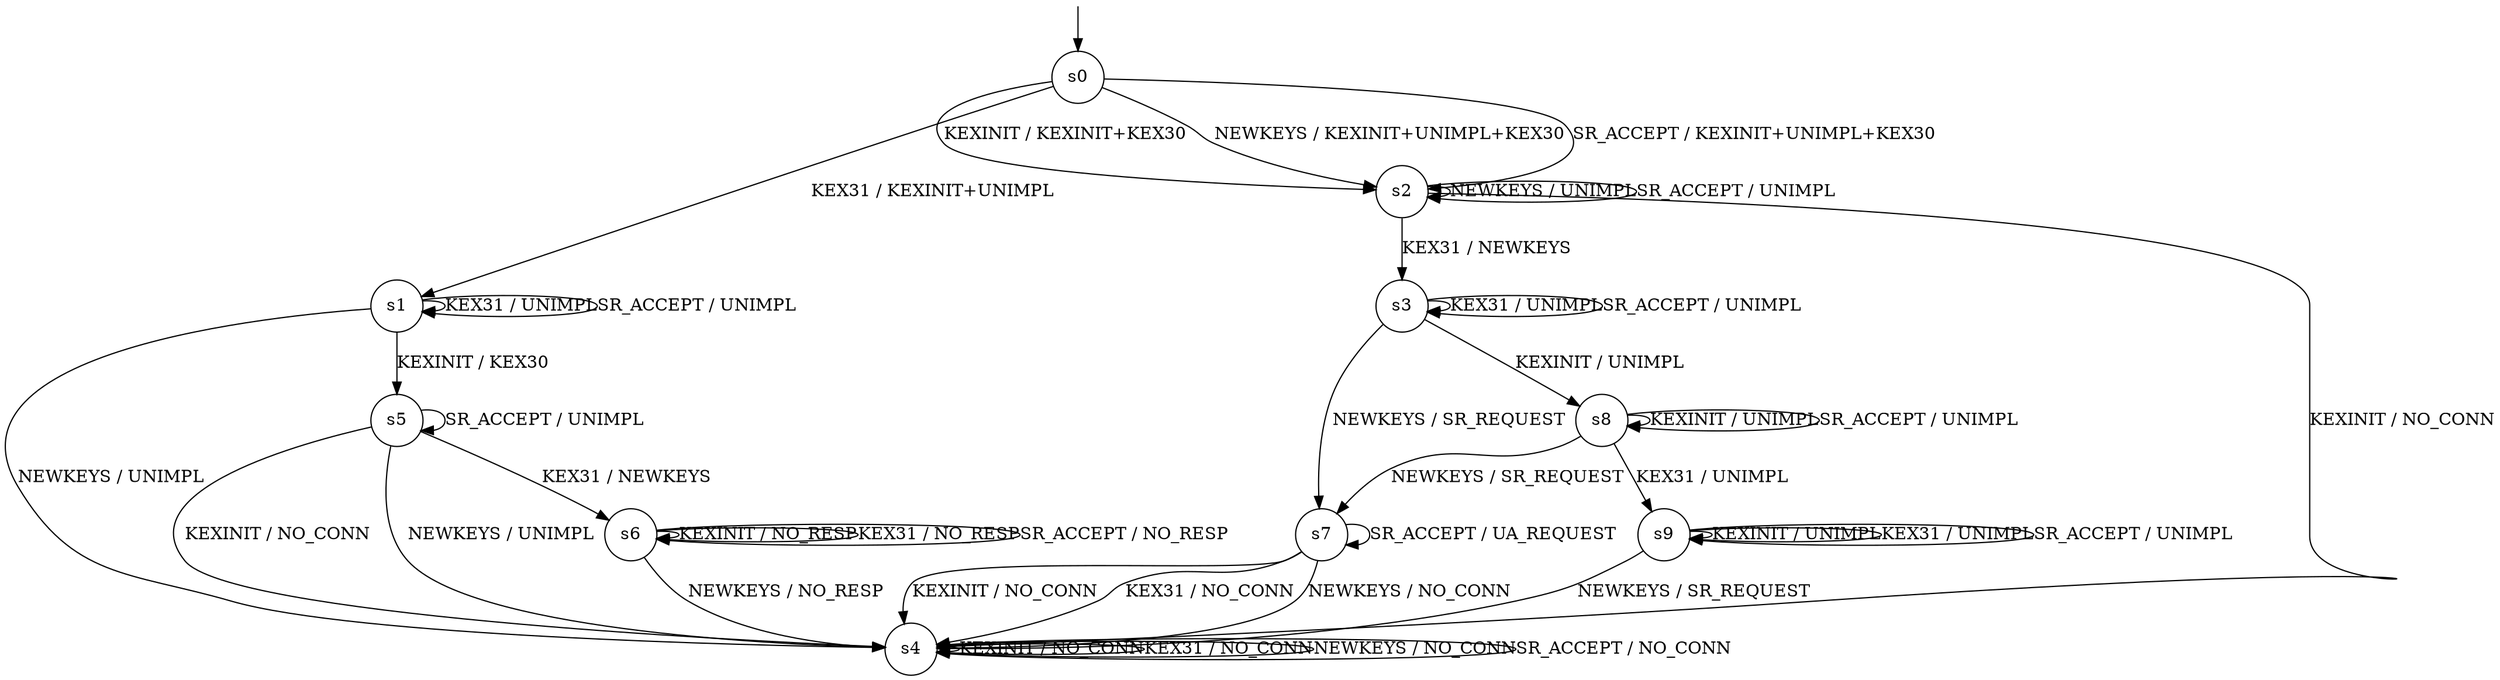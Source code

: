digraph g {

	s0 [shape="circle" label="s0"];
	s1 [shape="circle" label="s1"];
	s2 [shape="circle" label="s2"];
	s3 [shape="circle" label="s3"];
	s4 [shape="circle" label="s4"];
	s5 [shape="circle" label="s5"];
	s6 [shape="circle" label="s6"];
	s7 [shape="circle" label="s7"];
	s8 [shape="circle" label="s8"];
	s9 [shape="circle" label="s9"];
	s0 -> s2 [label="KEXINIT / KEXINIT+KEX30"];
	s0 -> s1 [label="KEX31 / KEXINIT+UNIMPL"];
	s0 -> s2 [label="NEWKEYS / KEXINIT+UNIMPL+KEX30"];
	s0 -> s2 [label="SR_ACCEPT / KEXINIT+UNIMPL+KEX30"];
	s1 -> s5 [label="KEXINIT / KEX30"];
	s1 -> s1 [label="KEX31 / UNIMPL"];
	s1 -> s4 [label="NEWKEYS / UNIMPL"];
	s1 -> s1 [label="SR_ACCEPT / UNIMPL"];
	s2 -> s4 [label="KEXINIT / NO_CONN"];
	s2 -> s3 [label="KEX31 / NEWKEYS"];
	s2 -> s2 [label="NEWKEYS / UNIMPL"];
	s2 -> s2 [label="SR_ACCEPT / UNIMPL"];
	s3 -> s8 [label="KEXINIT / UNIMPL"];
	s3 -> s3 [label="KEX31 / UNIMPL"];
	s3 -> s7 [label="NEWKEYS / SR_REQUEST"];
	s3 -> s3 [label="SR_ACCEPT / UNIMPL"];
	s4 -> s4 [label="KEXINIT / NO_CONN"];
	s4 -> s4 [label="KEX31 / NO_CONN"];
	s4 -> s4 [label="NEWKEYS / NO_CONN"];
	s4 -> s4 [label="SR_ACCEPT / NO_CONN"];
	s5 -> s4 [label="KEXINIT / NO_CONN"];
	s5 -> s6 [label="KEX31 / NEWKEYS"];
	s5 -> s4 [label="NEWKEYS / UNIMPL"];
	s5 -> s5 [label="SR_ACCEPT / UNIMPL"];
	s6 -> s6 [label="KEXINIT / NO_RESP"];
	s6 -> s6 [label="KEX31 / NO_RESP"];
	s6 -> s4 [label="NEWKEYS / NO_RESP"];
	s6 -> s6 [label="SR_ACCEPT / NO_RESP"];
	s7 -> s4 [label="KEXINIT / NO_CONN"];
	s7 -> s4 [label="KEX31 / NO_CONN"];
	s7 -> s4 [label="NEWKEYS / NO_CONN"];
	s7 -> s7 [label="SR_ACCEPT / UA_REQUEST"];
	s8 -> s8 [label="KEXINIT / UNIMPL"];
	s8 -> s9 [label="KEX31 / UNIMPL"];
	s8 -> s7 [label="NEWKEYS / SR_REQUEST"];
	s8 -> s8 [label="SR_ACCEPT / UNIMPL"];
	s9 -> s9 [label="KEXINIT / UNIMPL"];
	s9 -> s9 [label="KEX31 / UNIMPL"];
	s9 -> s4 [label="NEWKEYS / SR_REQUEST"];
	s9 -> s9 [label="SR_ACCEPT / UNIMPL"];

__start0 [label="" shape="none" width="0" height="0"];
__start0 -> s0;

}
